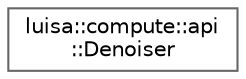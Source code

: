 digraph "类继承关系图"
{
 // LATEX_PDF_SIZE
  bgcolor="transparent";
  edge [fontname=Helvetica,fontsize=10,labelfontname=Helvetica,labelfontsize=10];
  node [fontname=Helvetica,fontsize=10,shape=box,height=0.2,width=0.4];
  rankdir="LR";
  Node0 [id="Node000000",label="luisa::compute::api\l::Denoiser",height=0.2,width=0.4,color="grey40", fillcolor="white", style="filled",URL="$structluisa_1_1compute_1_1api_1_1_denoiser.html",tooltip=" "];
}
